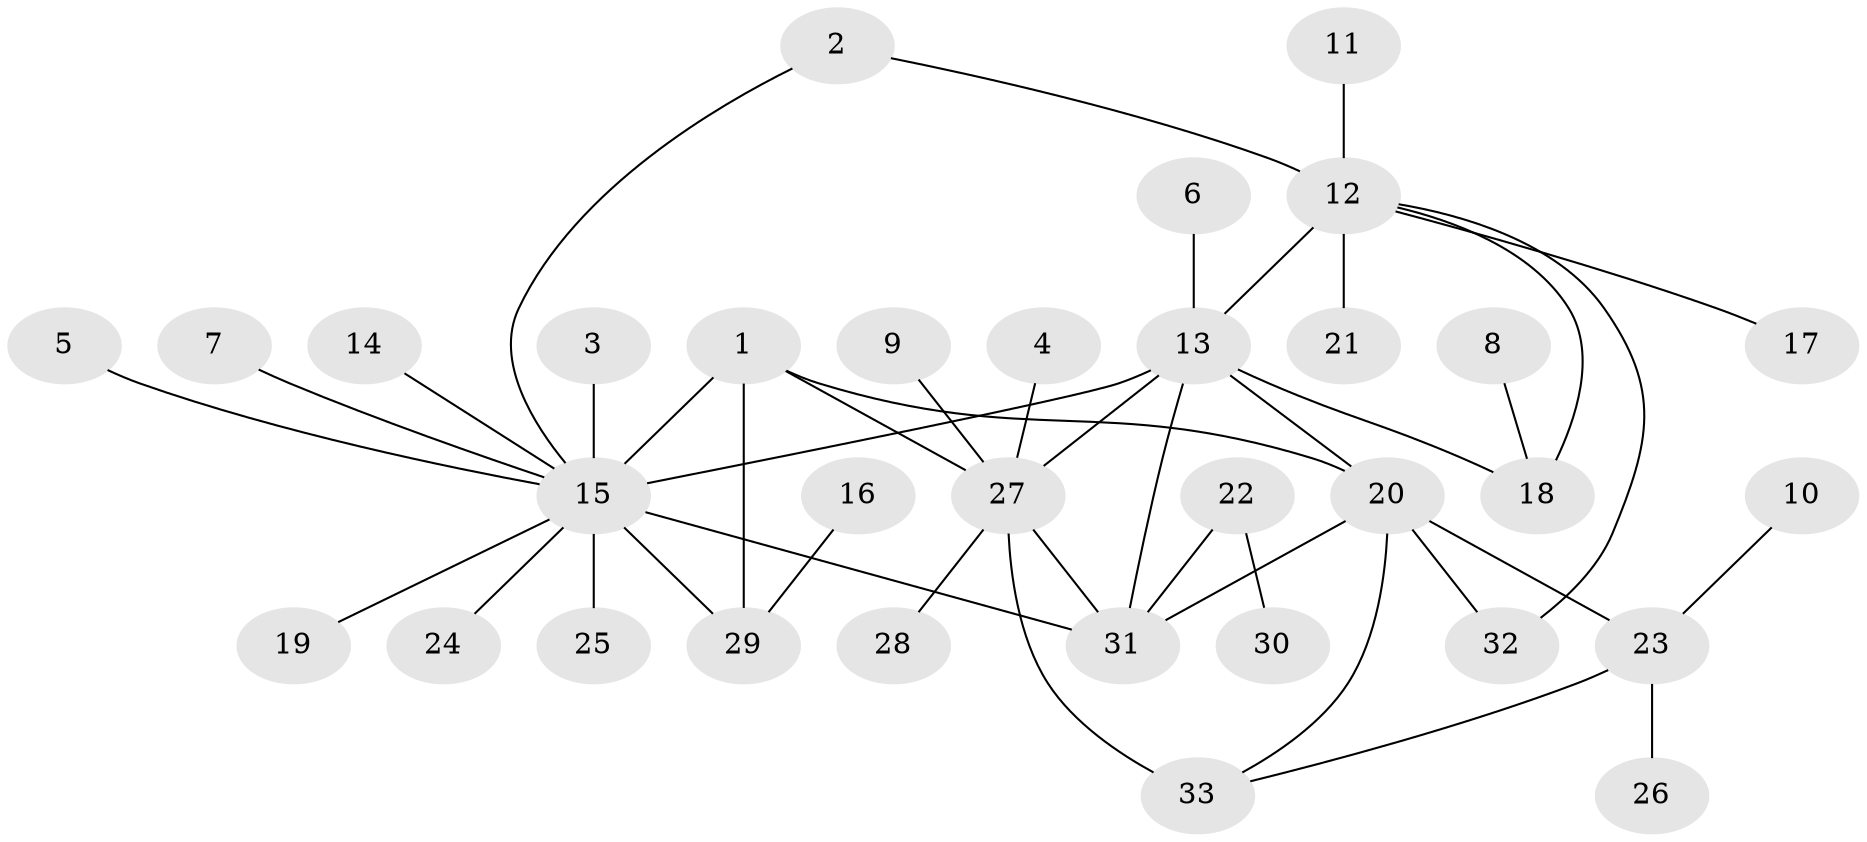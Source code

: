 // original degree distribution, {6: 0.037383177570093455, 9: 0.037383177570093455, 5: 0.04672897196261682, 11: 0.009345794392523364, 13: 0.009345794392523364, 8: 0.037383177570093455, 4: 0.018691588785046728, 7: 0.018691588785046728, 12: 0.009345794392523364, 18: 0.009345794392523364, 1: 0.5887850467289719, 2: 0.1588785046728972, 3: 0.018691588785046728}
// Generated by graph-tools (version 1.1) at 2025/37/03/04/25 23:37:44]
// undirected, 33 vertices, 43 edges
graph export_dot {
  node [color=gray90,style=filled];
  1;
  2;
  3;
  4;
  5;
  6;
  7;
  8;
  9;
  10;
  11;
  12;
  13;
  14;
  15;
  16;
  17;
  18;
  19;
  20;
  21;
  22;
  23;
  24;
  25;
  26;
  27;
  28;
  29;
  30;
  31;
  32;
  33;
  1 -- 15 [weight=2.0];
  1 -- 20 [weight=1.0];
  1 -- 27 [weight=1.0];
  1 -- 29 [weight=4.0];
  2 -- 12 [weight=1.0];
  2 -- 15 [weight=1.0];
  3 -- 15 [weight=1.0];
  4 -- 27 [weight=1.0];
  5 -- 15 [weight=1.0];
  6 -- 13 [weight=1.0];
  7 -- 15 [weight=1.0];
  8 -- 18 [weight=1.0];
  9 -- 27 [weight=1.0];
  10 -- 23 [weight=1.0];
  11 -- 12 [weight=1.0];
  12 -- 13 [weight=3.0];
  12 -- 17 [weight=1.0];
  12 -- 18 [weight=1.0];
  12 -- 21 [weight=1.0];
  12 -- 32 [weight=1.0];
  13 -- 15 [weight=1.0];
  13 -- 18 [weight=3.0];
  13 -- 20 [weight=2.0];
  13 -- 27 [weight=2.0];
  13 -- 31 [weight=1.0];
  14 -- 15 [weight=1.0];
  15 -- 19 [weight=1.0];
  15 -- 24 [weight=1.0];
  15 -- 25 [weight=1.0];
  15 -- 29 [weight=2.0];
  15 -- 31 [weight=1.0];
  16 -- 29 [weight=1.0];
  20 -- 23 [weight=3.0];
  20 -- 31 [weight=2.0];
  20 -- 32 [weight=1.0];
  20 -- 33 [weight=3.0];
  22 -- 30 [weight=1.0];
  22 -- 31 [weight=4.0];
  23 -- 26 [weight=1.0];
  23 -- 33 [weight=1.0];
  27 -- 28 [weight=1.0];
  27 -- 31 [weight=2.0];
  27 -- 33 [weight=4.0];
}
